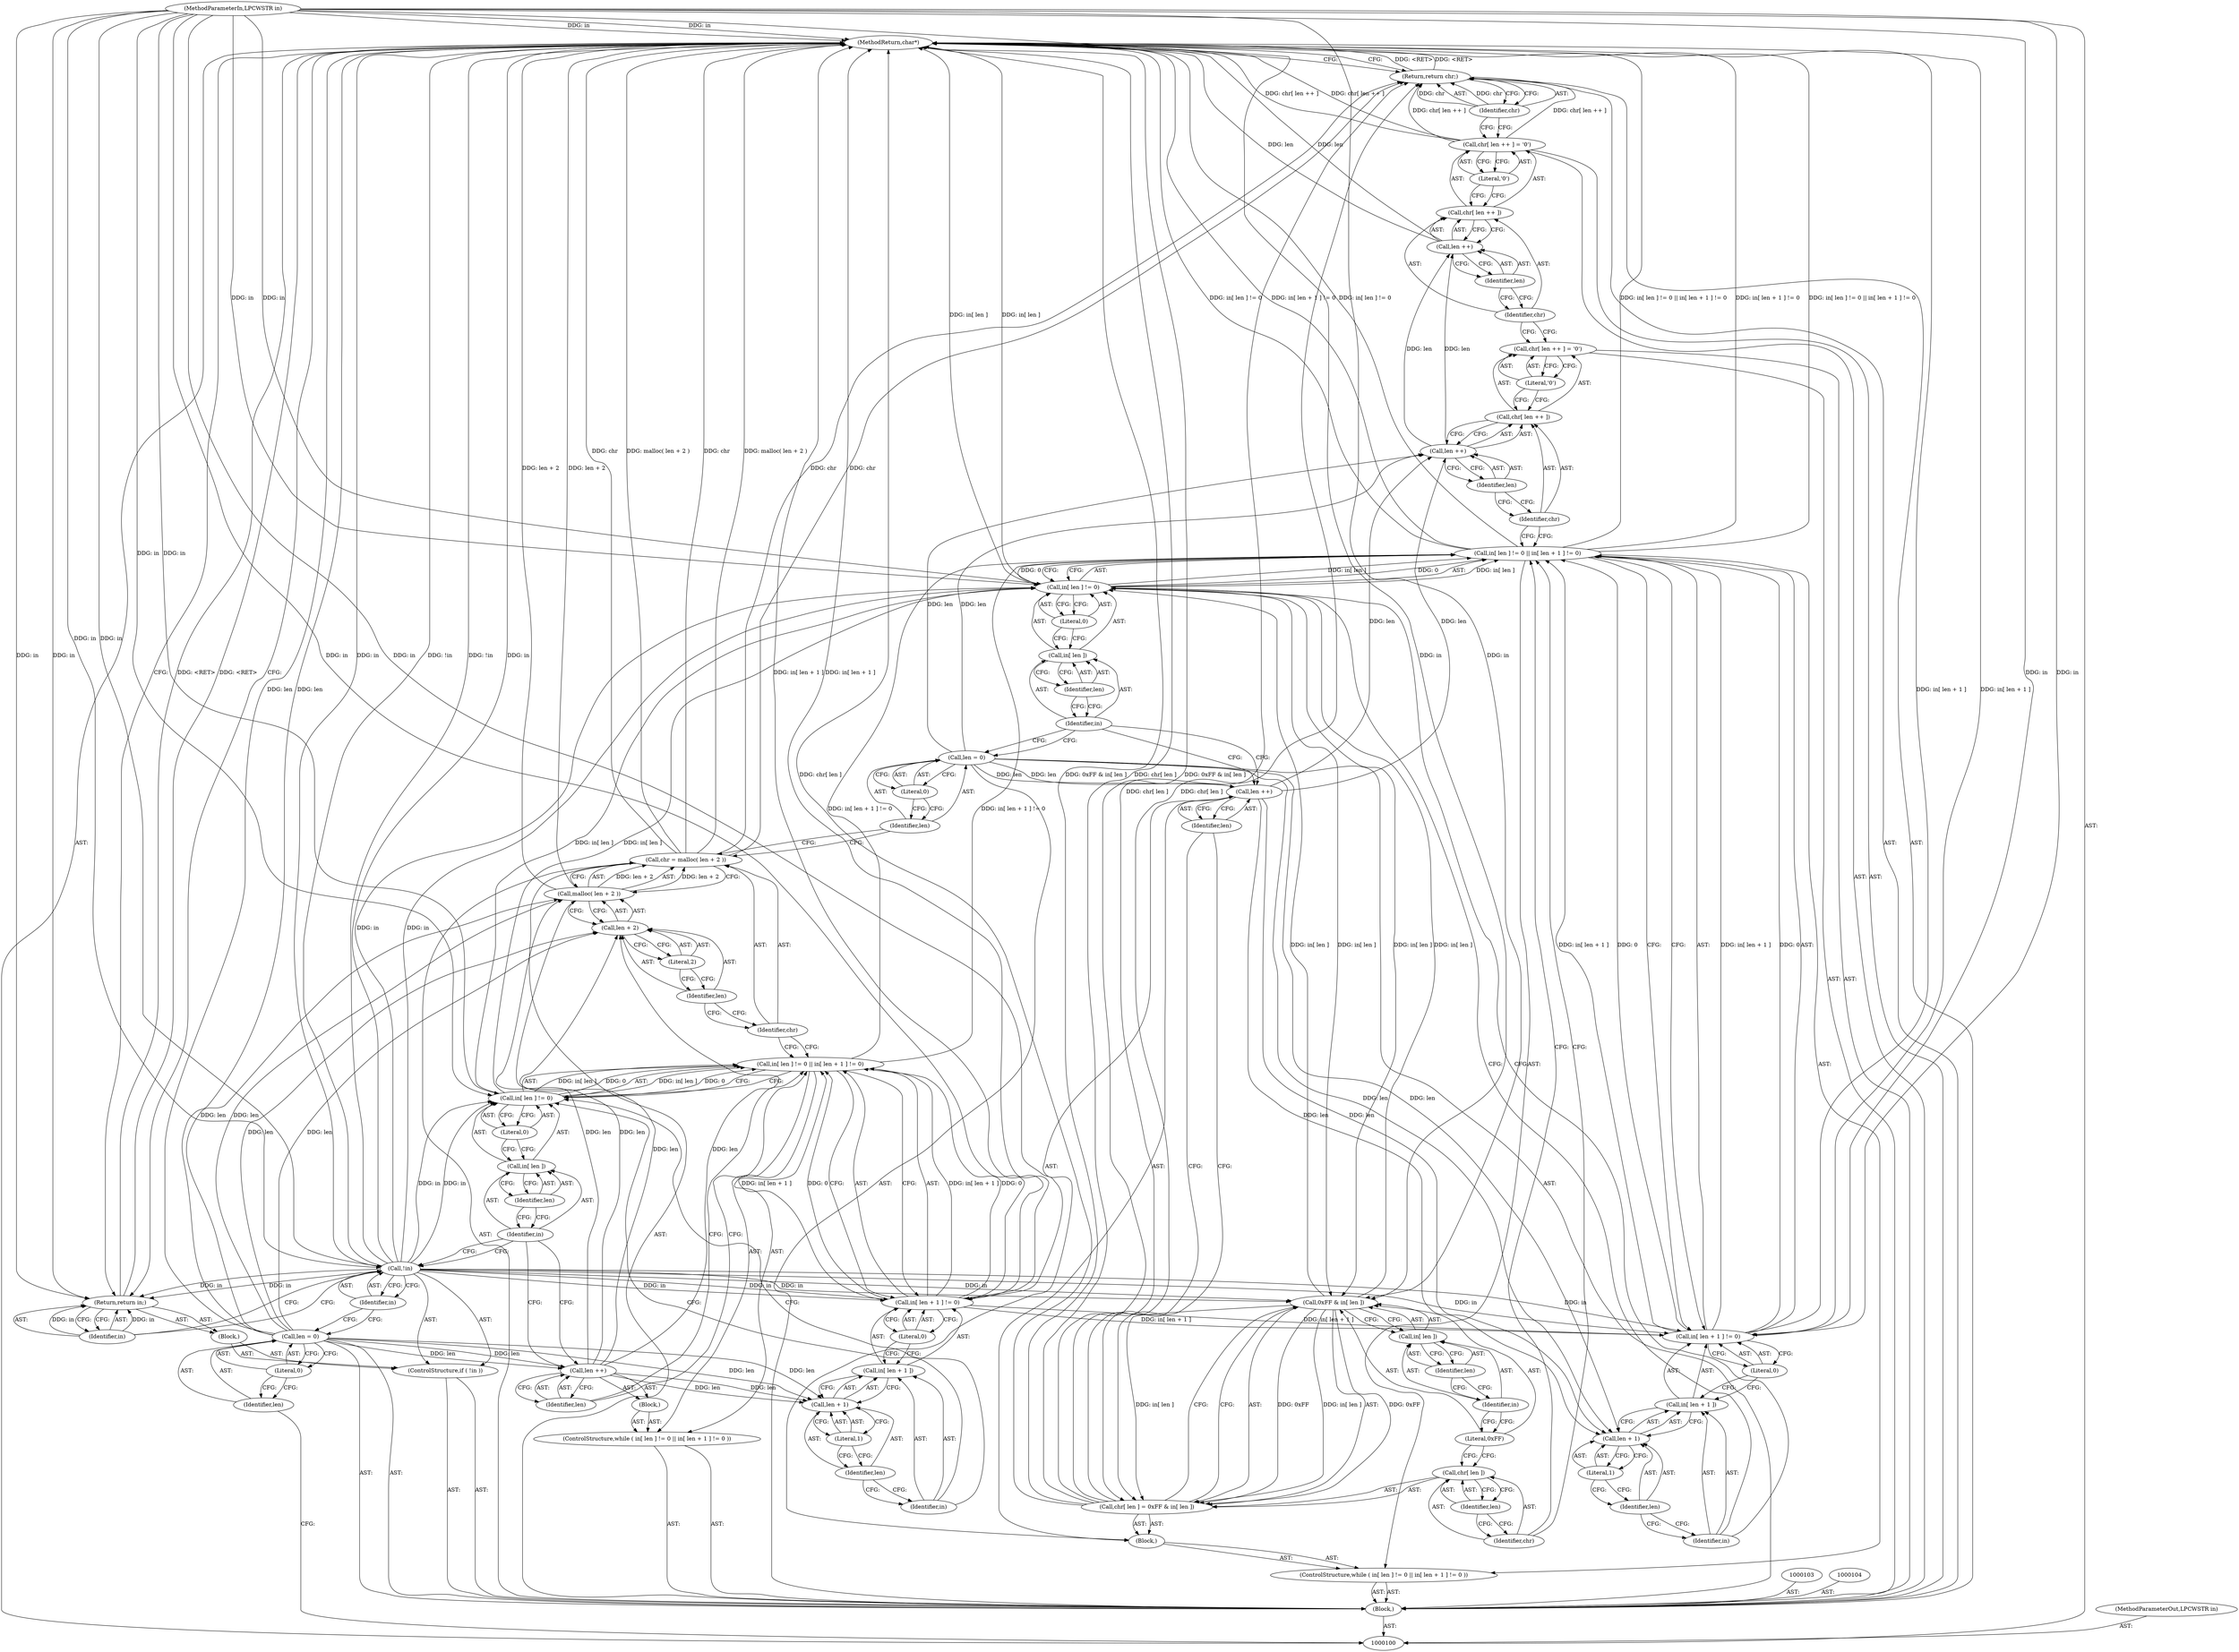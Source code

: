 digraph "1_unixODBC_45ef78e037f578b15fc58938a3a3251655e71d6f#diff-d52750c7ba4e594410438569d8e2963aL24_2" {
"1000180" [label="(MethodReturn,char*)"];
"1000101" [label="(MethodParameterIn,LPCWSTR in)"];
"1000231" [label="(MethodParameterOut,LPCWSTR in)"];
"1000115" [label="(Call,in[ len ] != 0 || in[ len + 1 ] != 0)"];
"1000116" [label="(Call,in[ len ] != 0)"];
"1000117" [label="(Call,in[ len ])"];
"1000118" [label="(Identifier,in)"];
"1000119" [label="(Identifier,len)"];
"1000120" [label="(Literal,0)"];
"1000121" [label="(Call,in[ len + 1 ] != 0)"];
"1000122" [label="(Call,in[ len + 1 ])"];
"1000123" [label="(Identifier,in)"];
"1000124" [label="(Call,len + 1)"];
"1000125" [label="(Identifier,len)"];
"1000126" [label="(Literal,1)"];
"1000127" [label="(Literal,0)"];
"1000114" [label="(ControlStructure,while ( in[ len ] != 0 || in[ len + 1 ] != 0 ))"];
"1000128" [label="(Block,)"];
"1000129" [label="(Call,len ++)"];
"1000130" [label="(Identifier,len)"];
"1000133" [label="(Call,malloc( len + 2 ))"];
"1000134" [label="(Call,len + 2)"];
"1000135" [label="(Identifier,len)"];
"1000136" [label="(Literal,2)"];
"1000131" [label="(Call,chr = malloc( len + 2 ))"];
"1000132" [label="(Identifier,chr)"];
"1000139" [label="(Literal,0)"];
"1000137" [label="(Call,len = 0)"];
"1000138" [label="(Identifier,len)"];
"1000141" [label="(Call,in[ len ] != 0 || in[ len + 1 ] != 0)"];
"1000142" [label="(Call,in[ len ] != 0)"];
"1000143" [label="(Call,in[ len ])"];
"1000144" [label="(Identifier,in)"];
"1000145" [label="(Identifier,len)"];
"1000146" [label="(Literal,0)"];
"1000147" [label="(Call,in[ len + 1 ] != 0)"];
"1000148" [label="(Call,in[ len + 1 ])"];
"1000149" [label="(Identifier,in)"];
"1000150" [label="(Call,len + 1)"];
"1000151" [label="(Identifier,len)"];
"1000140" [label="(ControlStructure,while ( in[ len ] != 0 || in[ len + 1 ] != 0 ))"];
"1000152" [label="(Literal,1)"];
"1000153" [label="(Literal,0)"];
"1000102" [label="(Block,)"];
"1000154" [label="(Block,)"];
"1000158" [label="(Identifier,len)"];
"1000159" [label="(Call,0xFF & in[ len ])"];
"1000160" [label="(Literal,0xFF)"];
"1000161" [label="(Call,in[ len ])"];
"1000162" [label="(Identifier,in)"];
"1000163" [label="(Identifier,len)"];
"1000155" [label="(Call,chr[ len ] = 0xFF & in[ len ])"];
"1000156" [label="(Call,chr[ len ])"];
"1000157" [label="(Identifier,chr)"];
"1000164" [label="(Call,len ++)"];
"1000165" [label="(Identifier,len)"];
"1000171" [label="(Literal,'\0')"];
"1000166" [label="(Call,chr[ len ++ ] = '\0')"];
"1000167" [label="(Call,chr[ len ++ ])"];
"1000168" [label="(Identifier,chr)"];
"1000169" [label="(Call,len ++)"];
"1000170" [label="(Identifier,len)"];
"1000177" [label="(Literal,'\0')"];
"1000172" [label="(Call,chr[ len ++ ] = '\0')"];
"1000173" [label="(Call,chr[ len ++ ])"];
"1000174" [label="(Identifier,chr)"];
"1000175" [label="(Call,len ++)"];
"1000176" [label="(Identifier,len)"];
"1000179" [label="(Identifier,chr)"];
"1000178" [label="(Return,return chr;)"];
"1000107" [label="(Literal,0)"];
"1000105" [label="(Call,len = 0)"];
"1000106" [label="(Identifier,len)"];
"1000109" [label="(Call,!in)"];
"1000110" [label="(Identifier,in)"];
"1000108" [label="(ControlStructure,if ( !in ))"];
"1000111" [label="(Block,)"];
"1000113" [label="(Identifier,in)"];
"1000112" [label="(Return,return in;)"];
"1000180" -> "1000100"  [label="AST: "];
"1000180" -> "1000112"  [label="CFG: "];
"1000180" -> "1000178"  [label="CFG: "];
"1000178" -> "1000180"  [label="DDG: <RET>"];
"1000112" -> "1000180"  [label="DDG: <RET>"];
"1000155" -> "1000180"  [label="DDG: 0xFF & in[ len ]"];
"1000155" -> "1000180"  [label="DDG: chr[ len ]"];
"1000131" -> "1000180"  [label="DDG: malloc( len + 2 )"];
"1000131" -> "1000180"  [label="DDG: chr"];
"1000141" -> "1000180"  [label="DDG: in[ len + 1 ] != 0"];
"1000141" -> "1000180"  [label="DDG: in[ len ] != 0"];
"1000141" -> "1000180"  [label="DDG: in[ len ] != 0 || in[ len + 1 ] != 0"];
"1000133" -> "1000180"  [label="DDG: len + 2"];
"1000147" -> "1000180"  [label="DDG: in[ len + 1 ]"];
"1000175" -> "1000180"  [label="DDG: len"];
"1000101" -> "1000180"  [label="DDG: in"];
"1000109" -> "1000180"  [label="DDG: in"];
"1000109" -> "1000180"  [label="DDG: !in"];
"1000172" -> "1000180"  [label="DDG: chr[ len ++ ]"];
"1000142" -> "1000180"  [label="DDG: in[ len ]"];
"1000121" -> "1000180"  [label="DDG: in[ len + 1 ]"];
"1000105" -> "1000180"  [label="DDG: len"];
"1000101" -> "1000100"  [label="AST: "];
"1000101" -> "1000180"  [label="DDG: in"];
"1000101" -> "1000109"  [label="DDG: in"];
"1000101" -> "1000112"  [label="DDG: in"];
"1000101" -> "1000116"  [label="DDG: in"];
"1000101" -> "1000121"  [label="DDG: in"];
"1000101" -> "1000142"  [label="DDG: in"];
"1000101" -> "1000147"  [label="DDG: in"];
"1000101" -> "1000159"  [label="DDG: in"];
"1000231" -> "1000100"  [label="AST: "];
"1000115" -> "1000114"  [label="AST: "];
"1000115" -> "1000116"  [label="CFG: "];
"1000115" -> "1000121"  [label="CFG: "];
"1000116" -> "1000115"  [label="AST: "];
"1000121" -> "1000115"  [label="AST: "];
"1000130" -> "1000115"  [label="CFG: "];
"1000132" -> "1000115"  [label="CFG: "];
"1000116" -> "1000115"  [label="DDG: in[ len ]"];
"1000116" -> "1000115"  [label="DDG: 0"];
"1000121" -> "1000115"  [label="DDG: in[ len + 1 ]"];
"1000121" -> "1000115"  [label="DDG: 0"];
"1000115" -> "1000141"  [label="DDG: in[ len + 1 ] != 0"];
"1000116" -> "1000115"  [label="AST: "];
"1000116" -> "1000120"  [label="CFG: "];
"1000117" -> "1000116"  [label="AST: "];
"1000120" -> "1000116"  [label="AST: "];
"1000123" -> "1000116"  [label="CFG: "];
"1000115" -> "1000116"  [label="CFG: "];
"1000116" -> "1000115"  [label="DDG: in[ len ]"];
"1000116" -> "1000115"  [label="DDG: 0"];
"1000109" -> "1000116"  [label="DDG: in"];
"1000101" -> "1000116"  [label="DDG: in"];
"1000116" -> "1000142"  [label="DDG: in[ len ]"];
"1000117" -> "1000116"  [label="AST: "];
"1000117" -> "1000119"  [label="CFG: "];
"1000118" -> "1000117"  [label="AST: "];
"1000119" -> "1000117"  [label="AST: "];
"1000120" -> "1000117"  [label="CFG: "];
"1000118" -> "1000117"  [label="AST: "];
"1000118" -> "1000129"  [label="CFG: "];
"1000118" -> "1000109"  [label="CFG: "];
"1000119" -> "1000118"  [label="CFG: "];
"1000119" -> "1000117"  [label="AST: "];
"1000119" -> "1000118"  [label="CFG: "];
"1000117" -> "1000119"  [label="CFG: "];
"1000120" -> "1000116"  [label="AST: "];
"1000120" -> "1000117"  [label="CFG: "];
"1000116" -> "1000120"  [label="CFG: "];
"1000121" -> "1000115"  [label="AST: "];
"1000121" -> "1000127"  [label="CFG: "];
"1000122" -> "1000121"  [label="AST: "];
"1000127" -> "1000121"  [label="AST: "];
"1000115" -> "1000121"  [label="CFG: "];
"1000121" -> "1000180"  [label="DDG: in[ len + 1 ]"];
"1000121" -> "1000115"  [label="DDG: in[ len + 1 ]"];
"1000121" -> "1000115"  [label="DDG: 0"];
"1000109" -> "1000121"  [label="DDG: in"];
"1000101" -> "1000121"  [label="DDG: in"];
"1000121" -> "1000147"  [label="DDG: in[ len + 1 ]"];
"1000122" -> "1000121"  [label="AST: "];
"1000122" -> "1000124"  [label="CFG: "];
"1000123" -> "1000122"  [label="AST: "];
"1000124" -> "1000122"  [label="AST: "];
"1000127" -> "1000122"  [label="CFG: "];
"1000123" -> "1000122"  [label="AST: "];
"1000123" -> "1000116"  [label="CFG: "];
"1000125" -> "1000123"  [label="CFG: "];
"1000124" -> "1000122"  [label="AST: "];
"1000124" -> "1000126"  [label="CFG: "];
"1000125" -> "1000124"  [label="AST: "];
"1000126" -> "1000124"  [label="AST: "];
"1000122" -> "1000124"  [label="CFG: "];
"1000129" -> "1000124"  [label="DDG: len"];
"1000105" -> "1000124"  [label="DDG: len"];
"1000125" -> "1000124"  [label="AST: "];
"1000125" -> "1000123"  [label="CFG: "];
"1000126" -> "1000125"  [label="CFG: "];
"1000126" -> "1000124"  [label="AST: "];
"1000126" -> "1000125"  [label="CFG: "];
"1000124" -> "1000126"  [label="CFG: "];
"1000127" -> "1000121"  [label="AST: "];
"1000127" -> "1000122"  [label="CFG: "];
"1000121" -> "1000127"  [label="CFG: "];
"1000114" -> "1000102"  [label="AST: "];
"1000115" -> "1000114"  [label="AST: "];
"1000128" -> "1000114"  [label="AST: "];
"1000128" -> "1000114"  [label="AST: "];
"1000129" -> "1000128"  [label="AST: "];
"1000129" -> "1000128"  [label="AST: "];
"1000129" -> "1000130"  [label="CFG: "];
"1000130" -> "1000129"  [label="AST: "];
"1000118" -> "1000129"  [label="CFG: "];
"1000129" -> "1000124"  [label="DDG: len"];
"1000105" -> "1000129"  [label="DDG: len"];
"1000129" -> "1000133"  [label="DDG: len"];
"1000129" -> "1000134"  [label="DDG: len"];
"1000130" -> "1000129"  [label="AST: "];
"1000130" -> "1000115"  [label="CFG: "];
"1000129" -> "1000130"  [label="CFG: "];
"1000133" -> "1000131"  [label="AST: "];
"1000133" -> "1000134"  [label="CFG: "];
"1000134" -> "1000133"  [label="AST: "];
"1000131" -> "1000133"  [label="CFG: "];
"1000133" -> "1000180"  [label="DDG: len + 2"];
"1000133" -> "1000131"  [label="DDG: len + 2"];
"1000129" -> "1000133"  [label="DDG: len"];
"1000105" -> "1000133"  [label="DDG: len"];
"1000134" -> "1000133"  [label="AST: "];
"1000134" -> "1000136"  [label="CFG: "];
"1000135" -> "1000134"  [label="AST: "];
"1000136" -> "1000134"  [label="AST: "];
"1000133" -> "1000134"  [label="CFG: "];
"1000129" -> "1000134"  [label="DDG: len"];
"1000105" -> "1000134"  [label="DDG: len"];
"1000135" -> "1000134"  [label="AST: "];
"1000135" -> "1000132"  [label="CFG: "];
"1000136" -> "1000135"  [label="CFG: "];
"1000136" -> "1000134"  [label="AST: "];
"1000136" -> "1000135"  [label="CFG: "];
"1000134" -> "1000136"  [label="CFG: "];
"1000131" -> "1000102"  [label="AST: "];
"1000131" -> "1000133"  [label="CFG: "];
"1000132" -> "1000131"  [label="AST: "];
"1000133" -> "1000131"  [label="AST: "];
"1000138" -> "1000131"  [label="CFG: "];
"1000131" -> "1000180"  [label="DDG: malloc( len + 2 )"];
"1000131" -> "1000180"  [label="DDG: chr"];
"1000133" -> "1000131"  [label="DDG: len + 2"];
"1000131" -> "1000178"  [label="DDG: chr"];
"1000132" -> "1000131"  [label="AST: "];
"1000132" -> "1000115"  [label="CFG: "];
"1000135" -> "1000132"  [label="CFG: "];
"1000139" -> "1000137"  [label="AST: "];
"1000139" -> "1000138"  [label="CFG: "];
"1000137" -> "1000139"  [label="CFG: "];
"1000137" -> "1000102"  [label="AST: "];
"1000137" -> "1000139"  [label="CFG: "];
"1000138" -> "1000137"  [label="AST: "];
"1000139" -> "1000137"  [label="AST: "];
"1000144" -> "1000137"  [label="CFG: "];
"1000137" -> "1000150"  [label="DDG: len"];
"1000137" -> "1000164"  [label="DDG: len"];
"1000137" -> "1000169"  [label="DDG: len"];
"1000138" -> "1000137"  [label="AST: "];
"1000138" -> "1000131"  [label="CFG: "];
"1000139" -> "1000138"  [label="CFG: "];
"1000141" -> "1000140"  [label="AST: "];
"1000141" -> "1000142"  [label="CFG: "];
"1000141" -> "1000147"  [label="CFG: "];
"1000142" -> "1000141"  [label="AST: "];
"1000147" -> "1000141"  [label="AST: "];
"1000157" -> "1000141"  [label="CFG: "];
"1000168" -> "1000141"  [label="CFG: "];
"1000141" -> "1000180"  [label="DDG: in[ len + 1 ] != 0"];
"1000141" -> "1000180"  [label="DDG: in[ len ] != 0"];
"1000141" -> "1000180"  [label="DDG: in[ len ] != 0 || in[ len + 1 ] != 0"];
"1000142" -> "1000141"  [label="DDG: in[ len ]"];
"1000142" -> "1000141"  [label="DDG: 0"];
"1000147" -> "1000141"  [label="DDG: in[ len + 1 ]"];
"1000147" -> "1000141"  [label="DDG: 0"];
"1000115" -> "1000141"  [label="DDG: in[ len + 1 ] != 0"];
"1000142" -> "1000141"  [label="AST: "];
"1000142" -> "1000146"  [label="CFG: "];
"1000143" -> "1000142"  [label="AST: "];
"1000146" -> "1000142"  [label="AST: "];
"1000149" -> "1000142"  [label="CFG: "];
"1000141" -> "1000142"  [label="CFG: "];
"1000142" -> "1000180"  [label="DDG: in[ len ]"];
"1000142" -> "1000141"  [label="DDG: in[ len ]"];
"1000142" -> "1000141"  [label="DDG: 0"];
"1000116" -> "1000142"  [label="DDG: in[ len ]"];
"1000159" -> "1000142"  [label="DDG: in[ len ]"];
"1000109" -> "1000142"  [label="DDG: in"];
"1000101" -> "1000142"  [label="DDG: in"];
"1000142" -> "1000159"  [label="DDG: in[ len ]"];
"1000143" -> "1000142"  [label="AST: "];
"1000143" -> "1000145"  [label="CFG: "];
"1000144" -> "1000143"  [label="AST: "];
"1000145" -> "1000143"  [label="AST: "];
"1000146" -> "1000143"  [label="CFG: "];
"1000144" -> "1000143"  [label="AST: "];
"1000144" -> "1000164"  [label="CFG: "];
"1000144" -> "1000137"  [label="CFG: "];
"1000145" -> "1000144"  [label="CFG: "];
"1000145" -> "1000143"  [label="AST: "];
"1000145" -> "1000144"  [label="CFG: "];
"1000143" -> "1000145"  [label="CFG: "];
"1000146" -> "1000142"  [label="AST: "];
"1000146" -> "1000143"  [label="CFG: "];
"1000142" -> "1000146"  [label="CFG: "];
"1000147" -> "1000141"  [label="AST: "];
"1000147" -> "1000153"  [label="CFG: "];
"1000148" -> "1000147"  [label="AST: "];
"1000153" -> "1000147"  [label="AST: "];
"1000141" -> "1000147"  [label="CFG: "];
"1000147" -> "1000180"  [label="DDG: in[ len + 1 ]"];
"1000147" -> "1000141"  [label="DDG: in[ len + 1 ]"];
"1000147" -> "1000141"  [label="DDG: 0"];
"1000121" -> "1000147"  [label="DDG: in[ len + 1 ]"];
"1000109" -> "1000147"  [label="DDG: in"];
"1000101" -> "1000147"  [label="DDG: in"];
"1000148" -> "1000147"  [label="AST: "];
"1000148" -> "1000150"  [label="CFG: "];
"1000149" -> "1000148"  [label="AST: "];
"1000150" -> "1000148"  [label="AST: "];
"1000153" -> "1000148"  [label="CFG: "];
"1000149" -> "1000148"  [label="AST: "];
"1000149" -> "1000142"  [label="CFG: "];
"1000151" -> "1000149"  [label="CFG: "];
"1000150" -> "1000148"  [label="AST: "];
"1000150" -> "1000152"  [label="CFG: "];
"1000151" -> "1000150"  [label="AST: "];
"1000152" -> "1000150"  [label="AST: "];
"1000148" -> "1000150"  [label="CFG: "];
"1000137" -> "1000150"  [label="DDG: len"];
"1000164" -> "1000150"  [label="DDG: len"];
"1000151" -> "1000150"  [label="AST: "];
"1000151" -> "1000149"  [label="CFG: "];
"1000152" -> "1000151"  [label="CFG: "];
"1000140" -> "1000102"  [label="AST: "];
"1000141" -> "1000140"  [label="AST: "];
"1000154" -> "1000140"  [label="AST: "];
"1000152" -> "1000150"  [label="AST: "];
"1000152" -> "1000151"  [label="CFG: "];
"1000150" -> "1000152"  [label="CFG: "];
"1000153" -> "1000147"  [label="AST: "];
"1000153" -> "1000148"  [label="CFG: "];
"1000147" -> "1000153"  [label="CFG: "];
"1000102" -> "1000100"  [label="AST: "];
"1000103" -> "1000102"  [label="AST: "];
"1000104" -> "1000102"  [label="AST: "];
"1000105" -> "1000102"  [label="AST: "];
"1000108" -> "1000102"  [label="AST: "];
"1000114" -> "1000102"  [label="AST: "];
"1000131" -> "1000102"  [label="AST: "];
"1000137" -> "1000102"  [label="AST: "];
"1000140" -> "1000102"  [label="AST: "];
"1000166" -> "1000102"  [label="AST: "];
"1000172" -> "1000102"  [label="AST: "];
"1000178" -> "1000102"  [label="AST: "];
"1000154" -> "1000140"  [label="AST: "];
"1000155" -> "1000154"  [label="AST: "];
"1000164" -> "1000154"  [label="AST: "];
"1000158" -> "1000156"  [label="AST: "];
"1000158" -> "1000157"  [label="CFG: "];
"1000156" -> "1000158"  [label="CFG: "];
"1000159" -> "1000155"  [label="AST: "];
"1000159" -> "1000161"  [label="CFG: "];
"1000160" -> "1000159"  [label="AST: "];
"1000161" -> "1000159"  [label="AST: "];
"1000155" -> "1000159"  [label="CFG: "];
"1000159" -> "1000142"  [label="DDG: in[ len ]"];
"1000159" -> "1000155"  [label="DDG: 0xFF"];
"1000159" -> "1000155"  [label="DDG: in[ len ]"];
"1000142" -> "1000159"  [label="DDG: in[ len ]"];
"1000109" -> "1000159"  [label="DDG: in"];
"1000101" -> "1000159"  [label="DDG: in"];
"1000160" -> "1000159"  [label="AST: "];
"1000160" -> "1000156"  [label="CFG: "];
"1000162" -> "1000160"  [label="CFG: "];
"1000161" -> "1000159"  [label="AST: "];
"1000161" -> "1000163"  [label="CFG: "];
"1000162" -> "1000161"  [label="AST: "];
"1000163" -> "1000161"  [label="AST: "];
"1000159" -> "1000161"  [label="CFG: "];
"1000162" -> "1000161"  [label="AST: "];
"1000162" -> "1000160"  [label="CFG: "];
"1000163" -> "1000162"  [label="CFG: "];
"1000163" -> "1000161"  [label="AST: "];
"1000163" -> "1000162"  [label="CFG: "];
"1000161" -> "1000163"  [label="CFG: "];
"1000155" -> "1000154"  [label="AST: "];
"1000155" -> "1000159"  [label="CFG: "];
"1000156" -> "1000155"  [label="AST: "];
"1000159" -> "1000155"  [label="AST: "];
"1000165" -> "1000155"  [label="CFG: "];
"1000155" -> "1000180"  [label="DDG: 0xFF & in[ len ]"];
"1000155" -> "1000180"  [label="DDG: chr[ len ]"];
"1000159" -> "1000155"  [label="DDG: 0xFF"];
"1000159" -> "1000155"  [label="DDG: in[ len ]"];
"1000155" -> "1000178"  [label="DDG: chr[ len ]"];
"1000156" -> "1000155"  [label="AST: "];
"1000156" -> "1000158"  [label="CFG: "];
"1000157" -> "1000156"  [label="AST: "];
"1000158" -> "1000156"  [label="AST: "];
"1000160" -> "1000156"  [label="CFG: "];
"1000157" -> "1000156"  [label="AST: "];
"1000157" -> "1000141"  [label="CFG: "];
"1000158" -> "1000157"  [label="CFG: "];
"1000164" -> "1000154"  [label="AST: "];
"1000164" -> "1000165"  [label="CFG: "];
"1000165" -> "1000164"  [label="AST: "];
"1000144" -> "1000164"  [label="CFG: "];
"1000164" -> "1000150"  [label="DDG: len"];
"1000137" -> "1000164"  [label="DDG: len"];
"1000164" -> "1000169"  [label="DDG: len"];
"1000165" -> "1000164"  [label="AST: "];
"1000165" -> "1000155"  [label="CFG: "];
"1000164" -> "1000165"  [label="CFG: "];
"1000171" -> "1000166"  [label="AST: "];
"1000171" -> "1000167"  [label="CFG: "];
"1000166" -> "1000171"  [label="CFG: "];
"1000166" -> "1000102"  [label="AST: "];
"1000166" -> "1000171"  [label="CFG: "];
"1000167" -> "1000166"  [label="AST: "];
"1000171" -> "1000166"  [label="AST: "];
"1000174" -> "1000166"  [label="CFG: "];
"1000167" -> "1000166"  [label="AST: "];
"1000167" -> "1000169"  [label="CFG: "];
"1000168" -> "1000167"  [label="AST: "];
"1000169" -> "1000167"  [label="AST: "];
"1000171" -> "1000167"  [label="CFG: "];
"1000168" -> "1000167"  [label="AST: "];
"1000168" -> "1000141"  [label="CFG: "];
"1000170" -> "1000168"  [label="CFG: "];
"1000169" -> "1000167"  [label="AST: "];
"1000169" -> "1000170"  [label="CFG: "];
"1000170" -> "1000169"  [label="AST: "];
"1000167" -> "1000169"  [label="CFG: "];
"1000137" -> "1000169"  [label="DDG: len"];
"1000164" -> "1000169"  [label="DDG: len"];
"1000169" -> "1000175"  [label="DDG: len"];
"1000170" -> "1000169"  [label="AST: "];
"1000170" -> "1000168"  [label="CFG: "];
"1000169" -> "1000170"  [label="CFG: "];
"1000177" -> "1000172"  [label="AST: "];
"1000177" -> "1000173"  [label="CFG: "];
"1000172" -> "1000177"  [label="CFG: "];
"1000172" -> "1000102"  [label="AST: "];
"1000172" -> "1000177"  [label="CFG: "];
"1000173" -> "1000172"  [label="AST: "];
"1000177" -> "1000172"  [label="AST: "];
"1000179" -> "1000172"  [label="CFG: "];
"1000172" -> "1000180"  [label="DDG: chr[ len ++ ]"];
"1000172" -> "1000178"  [label="DDG: chr[ len ++ ]"];
"1000173" -> "1000172"  [label="AST: "];
"1000173" -> "1000175"  [label="CFG: "];
"1000174" -> "1000173"  [label="AST: "];
"1000175" -> "1000173"  [label="AST: "];
"1000177" -> "1000173"  [label="CFG: "];
"1000174" -> "1000173"  [label="AST: "];
"1000174" -> "1000166"  [label="CFG: "];
"1000176" -> "1000174"  [label="CFG: "];
"1000175" -> "1000173"  [label="AST: "];
"1000175" -> "1000176"  [label="CFG: "];
"1000176" -> "1000175"  [label="AST: "];
"1000173" -> "1000175"  [label="CFG: "];
"1000175" -> "1000180"  [label="DDG: len"];
"1000169" -> "1000175"  [label="DDG: len"];
"1000176" -> "1000175"  [label="AST: "];
"1000176" -> "1000174"  [label="CFG: "];
"1000175" -> "1000176"  [label="CFG: "];
"1000179" -> "1000178"  [label="AST: "];
"1000179" -> "1000172"  [label="CFG: "];
"1000178" -> "1000179"  [label="CFG: "];
"1000179" -> "1000178"  [label="DDG: chr"];
"1000178" -> "1000102"  [label="AST: "];
"1000178" -> "1000179"  [label="CFG: "];
"1000179" -> "1000178"  [label="AST: "];
"1000180" -> "1000178"  [label="CFG: "];
"1000178" -> "1000180"  [label="DDG: <RET>"];
"1000179" -> "1000178"  [label="DDG: chr"];
"1000131" -> "1000178"  [label="DDG: chr"];
"1000172" -> "1000178"  [label="DDG: chr[ len ++ ]"];
"1000155" -> "1000178"  [label="DDG: chr[ len ]"];
"1000107" -> "1000105"  [label="AST: "];
"1000107" -> "1000106"  [label="CFG: "];
"1000105" -> "1000107"  [label="CFG: "];
"1000105" -> "1000102"  [label="AST: "];
"1000105" -> "1000107"  [label="CFG: "];
"1000106" -> "1000105"  [label="AST: "];
"1000107" -> "1000105"  [label="AST: "];
"1000110" -> "1000105"  [label="CFG: "];
"1000105" -> "1000180"  [label="DDG: len"];
"1000105" -> "1000124"  [label="DDG: len"];
"1000105" -> "1000129"  [label="DDG: len"];
"1000105" -> "1000133"  [label="DDG: len"];
"1000105" -> "1000134"  [label="DDG: len"];
"1000106" -> "1000105"  [label="AST: "];
"1000106" -> "1000100"  [label="CFG: "];
"1000107" -> "1000106"  [label="CFG: "];
"1000109" -> "1000108"  [label="AST: "];
"1000109" -> "1000110"  [label="CFG: "];
"1000110" -> "1000109"  [label="AST: "];
"1000113" -> "1000109"  [label="CFG: "];
"1000118" -> "1000109"  [label="CFG: "];
"1000109" -> "1000180"  [label="DDG: in"];
"1000109" -> "1000180"  [label="DDG: !in"];
"1000101" -> "1000109"  [label="DDG: in"];
"1000109" -> "1000112"  [label="DDG: in"];
"1000109" -> "1000116"  [label="DDG: in"];
"1000109" -> "1000121"  [label="DDG: in"];
"1000109" -> "1000142"  [label="DDG: in"];
"1000109" -> "1000147"  [label="DDG: in"];
"1000109" -> "1000159"  [label="DDG: in"];
"1000110" -> "1000109"  [label="AST: "];
"1000110" -> "1000105"  [label="CFG: "];
"1000109" -> "1000110"  [label="CFG: "];
"1000108" -> "1000102"  [label="AST: "];
"1000109" -> "1000108"  [label="AST: "];
"1000111" -> "1000108"  [label="AST: "];
"1000111" -> "1000108"  [label="AST: "];
"1000112" -> "1000111"  [label="AST: "];
"1000113" -> "1000112"  [label="AST: "];
"1000113" -> "1000109"  [label="CFG: "];
"1000112" -> "1000113"  [label="CFG: "];
"1000113" -> "1000112"  [label="DDG: in"];
"1000112" -> "1000111"  [label="AST: "];
"1000112" -> "1000113"  [label="CFG: "];
"1000113" -> "1000112"  [label="AST: "];
"1000180" -> "1000112"  [label="CFG: "];
"1000112" -> "1000180"  [label="DDG: <RET>"];
"1000113" -> "1000112"  [label="DDG: in"];
"1000109" -> "1000112"  [label="DDG: in"];
"1000101" -> "1000112"  [label="DDG: in"];
}
